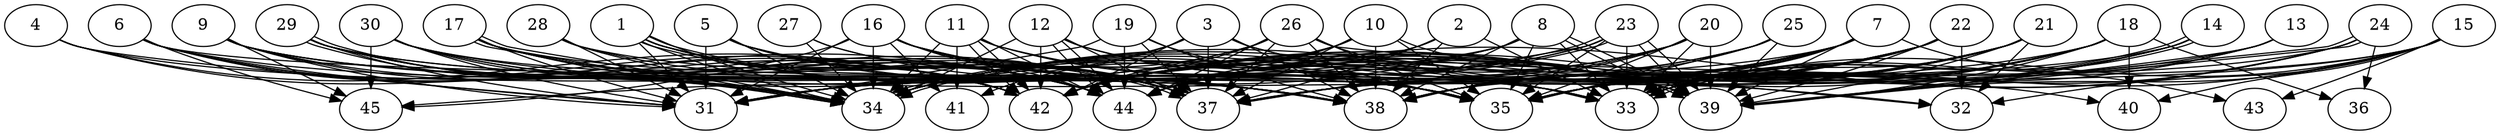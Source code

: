 // DAG automatically generated by daggen at Thu Oct  3 14:07:25 2019
// ./daggen --dot -n 45 --ccr 0.5 --fat 0.9 --regular 0.7 --density 0.9 --mindata 5242880 --maxdata 52428800 
digraph G {
  1 [size="94773248", alpha="0.09", expect_size="47386624"] 
  1 -> 31 [size ="47386624"]
  1 -> 34 [size ="47386624"]
  1 -> 34 [size ="47386624"]
  1 -> 37 [size ="47386624"]
  1 -> 37 [size ="47386624"]
  1 -> 38 [size ="47386624"]
  1 -> 39 [size ="47386624"]
  1 -> 42 [size ="47386624"]
  1 -> 44 [size ="47386624"]
  2 [size="103989248", alpha="0.01", expect_size="51994624"] 
  2 -> 33 [size ="51994624"]
  2 -> 37 [size ="51994624"]
  2 -> 38 [size ="51994624"]
  2 -> 42 [size ="51994624"]
  2 -> 44 [size ="51994624"]
  3 [size="70850560", alpha="0.15", expect_size="35425280"] 
  3 -> 31 [size ="35425280"]
  3 -> 35 [size ="35425280"]
  3 -> 37 [size ="35425280"]
  3 -> 38 [size ="35425280"]
  3 -> 39 [size ="35425280"]
  3 -> 41 [size ="35425280"]
  3 -> 42 [size ="35425280"]
  4 [size="90572800", alpha="0.05", expect_size="45286400"] 
  4 -> 31 [size ="45286400"]
  4 -> 34 [size ="45286400"]
  4 -> 38 [size ="45286400"]
  4 -> 42 [size ="45286400"]
  5 [size="94793728", alpha="0.00", expect_size="47396864"] 
  5 -> 31 [size ="47396864"]
  5 -> 34 [size ="47396864"]
  5 -> 37 [size ="47396864"]
  5 -> 38 [size ="47396864"]
  5 -> 39 [size ="47396864"]
  5 -> 42 [size ="47396864"]
  5 -> 44 [size ="47396864"]
  6 [size="62627840", alpha="0.05", expect_size="31313920"] 
  6 -> 31 [size ="31313920"]
  6 -> 34 [size ="31313920"]
  6 -> 35 [size ="31313920"]
  6 -> 40 [size ="31313920"]
  6 -> 42 [size ="31313920"]
  6 -> 44 [size ="31313920"]
  6 -> 45 [size ="31313920"]
  7 [size="16609280", alpha="0.01", expect_size="8304640"] 
  7 -> 31 [size ="8304640"]
  7 -> 33 [size ="8304640"]
  7 -> 34 [size ="8304640"]
  7 -> 35 [size ="8304640"]
  7 -> 37 [size ="8304640"]
  7 -> 38 [size ="8304640"]
  7 -> 39 [size ="8304640"]
  7 -> 42 [size ="8304640"]
  7 -> 43 [size ="8304640"]
  8 [size="22663168", alpha="0.14", expect_size="11331584"] 
  8 -> 31 [size ="11331584"]
  8 -> 33 [size ="11331584"]
  8 -> 34 [size ="11331584"]
  8 -> 35 [size ="11331584"]
  8 -> 38 [size ="11331584"]
  8 -> 39 [size ="11331584"]
  8 -> 39 [size ="11331584"]
  8 -> 45 [size ="11331584"]
  9 [size="72130560", alpha="0.00", expect_size="36065280"] 
  9 -> 31 [size ="36065280"]
  9 -> 33 [size ="36065280"]
  9 -> 34 [size ="36065280"]
  9 -> 35 [size ="36065280"]
  9 -> 38 [size ="36065280"]
  9 -> 42 [size ="36065280"]
  9 -> 45 [size ="36065280"]
  10 [size="89718784", alpha="0.11", expect_size="44859392"] 
  10 -> 34 [size ="44859392"]
  10 -> 35 [size ="44859392"]
  10 -> 37 [size ="44859392"]
  10 -> 38 [size ="44859392"]
  10 -> 39 [size ="44859392"]
  10 -> 42 [size ="44859392"]
  10 -> 44 [size ="44859392"]
  11 [size="94533632", alpha="0.16", expect_size="47266816"] 
  11 -> 34 [size ="47266816"]
  11 -> 35 [size ="47266816"]
  11 -> 39 [size ="47266816"]
  11 -> 41 [size ="47266816"]
  11 -> 42 [size ="47266816"]
  11 -> 42 [size ="47266816"]
  11 -> 44 [size ="47266816"]
  12 [size="44369920", alpha="0.20", expect_size="22184960"] 
  12 -> 33 [size ="22184960"]
  12 -> 34 [size ="22184960"]
  12 -> 35 [size ="22184960"]
  12 -> 37 [size ="22184960"]
  12 -> 42 [size ="22184960"]
  12 -> 44 [size ="22184960"]
  12 -> 44 [size ="22184960"]
  13 [size="49747968", alpha="0.04", expect_size="24873984"] 
  13 -> 31 [size ="24873984"]
  13 -> 33 [size ="24873984"]
  13 -> 35 [size ="24873984"]
  13 -> 39 [size ="24873984"]
  14 [size="27551744", alpha="0.13", expect_size="13775872"] 
  14 -> 33 [size ="13775872"]
  14 -> 33 [size ="13775872"]
  14 -> 35 [size ="13775872"]
  14 -> 37 [size ="13775872"]
  14 -> 38 [size ="13775872"]
  14 -> 39 [size ="13775872"]
  15 [size="53219328", alpha="0.10", expect_size="26609664"] 
  15 -> 32 [size ="26609664"]
  15 -> 33 [size ="26609664"]
  15 -> 35 [size ="26609664"]
  15 -> 37 [size ="26609664"]
  15 -> 38 [size ="26609664"]
  15 -> 39 [size ="26609664"]
  15 -> 40 [size ="26609664"]
  15 -> 43 [size ="26609664"]
  16 [size="55277568", alpha="0.03", expect_size="27638784"] 
  16 -> 31 [size ="27638784"]
  16 -> 33 [size ="27638784"]
  16 -> 34 [size ="27638784"]
  16 -> 35 [size ="27638784"]
  16 -> 37 [size ="27638784"]
  16 -> 38 [size ="27638784"]
  16 -> 39 [size ="27638784"]
  16 -> 41 [size ="27638784"]
  16 -> 44 [size ="27638784"]
  16 -> 45 [size ="27638784"]
  17 [size="80584704", alpha="0.19", expect_size="40292352"] 
  17 -> 31 [size ="40292352"]
  17 -> 34 [size ="40292352"]
  17 -> 34 [size ="40292352"]
  17 -> 35 [size ="40292352"]
  17 -> 37 [size ="40292352"]
  17 -> 38 [size ="40292352"]
  17 -> 42 [size ="40292352"]
  17 -> 44 [size ="40292352"]
  18 [size="84783104", alpha="0.02", expect_size="42391552"] 
  18 -> 31 [size ="42391552"]
  18 -> 35 [size ="42391552"]
  18 -> 36 [size ="42391552"]
  18 -> 37 [size ="42391552"]
  18 -> 38 [size ="42391552"]
  18 -> 39 [size ="42391552"]
  18 -> 40 [size ="42391552"]
  18 -> 42 [size ="42391552"]
  18 -> 44 [size ="42391552"]
  19 [size="58593280", alpha="0.04", expect_size="29296640"] 
  19 -> 31 [size ="29296640"]
  19 -> 35 [size ="29296640"]
  19 -> 37 [size ="29296640"]
  19 -> 38 [size ="29296640"]
  19 -> 44 [size ="29296640"]
  20 [size="60368896", alpha="0.16", expect_size="30184448"] 
  20 -> 33 [size ="30184448"]
  20 -> 34 [size ="30184448"]
  20 -> 35 [size ="30184448"]
  20 -> 37 [size ="30184448"]
  20 -> 38 [size ="30184448"]
  20 -> 39 [size ="30184448"]
  20 -> 42 [size ="30184448"]
  20 -> 44 [size ="30184448"]
  21 [size="19562496", alpha="0.07", expect_size="9781248"] 
  21 -> 32 [size ="9781248"]
  21 -> 33 [size ="9781248"]
  21 -> 34 [size ="9781248"]
  21 -> 35 [size ="9781248"]
  21 -> 37 [size ="9781248"]
  21 -> 38 [size ="9781248"]
  21 -> 39 [size ="9781248"]
  21 -> 42 [size ="9781248"]
  21 -> 44 [size ="9781248"]
  22 [size="93413376", alpha="0.17", expect_size="46706688"] 
  22 -> 32 [size ="46706688"]
  22 -> 33 [size ="46706688"]
  22 -> 34 [size ="46706688"]
  22 -> 35 [size ="46706688"]
  22 -> 37 [size ="46706688"]
  22 -> 38 [size ="46706688"]
  22 -> 39 [size ="46706688"]
  22 -> 42 [size ="46706688"]
  22 -> 44 [size ="46706688"]
  23 [size="91457536", alpha="0.20", expect_size="45728768"] 
  23 -> 33 [size ="45728768"]
  23 -> 34 [size ="45728768"]
  23 -> 34 [size ="45728768"]
  23 -> 35 [size ="45728768"]
  23 -> 37 [size ="45728768"]
  23 -> 39 [size ="45728768"]
  23 -> 39 [size ="45728768"]
  23 -> 42 [size ="45728768"]
  23 -> 44 [size ="45728768"]
  24 [size="14387200", alpha="0.20", expect_size="7193600"] 
  24 -> 34 [size ="7193600"]
  24 -> 35 [size ="7193600"]
  24 -> 36 [size ="7193600"]
  24 -> 38 [size ="7193600"]
  24 -> 39 [size ="7193600"]
  24 -> 39 [size ="7193600"]
  24 -> 44 [size ="7193600"]
  25 [size="76292096", alpha="0.18", expect_size="38146048"] 
  25 -> 34 [size ="38146048"]
  25 -> 35 [size ="38146048"]
  25 -> 38 [size ="38146048"]
  25 -> 39 [size ="38146048"]
  25 -> 44 [size ="38146048"]
  26 [size="28555264", alpha="0.07", expect_size="14277632"] 
  26 -> 31 [size ="14277632"]
  26 -> 32 [size ="14277632"]
  26 -> 33 [size ="14277632"]
  26 -> 34 [size ="14277632"]
  26 -> 35 [size ="14277632"]
  26 -> 37 [size ="14277632"]
  26 -> 38 [size ="14277632"]
  26 -> 42 [size ="14277632"]
  26 -> 44 [size ="14277632"]
  27 [size="41414656", alpha="0.17", expect_size="20707328"] 
  27 -> 34 [size ="20707328"]
  27 -> 37 [size ="20707328"]
  27 -> 38 [size ="20707328"]
  28 [size="34349056", alpha="0.10", expect_size="17174528"] 
  28 -> 31 [size ="17174528"]
  28 -> 33 [size ="17174528"]
  28 -> 34 [size ="17174528"]
  28 -> 37 [size ="17174528"]
  29 [size="43769856", alpha="0.16", expect_size="21884928"] 
  29 -> 31 [size ="21884928"]
  29 -> 34 [size ="21884928"]
  29 -> 34 [size ="21884928"]
  29 -> 35 [size ="21884928"]
  29 -> 37 [size ="21884928"]
  29 -> 38 [size ="21884928"]
  29 -> 42 [size ="21884928"]
  29 -> 44 [size ="21884928"]
  30 [size="60293120", alpha="0.19", expect_size="30146560"] 
  30 -> 31 [size ="30146560"]
  30 -> 32 [size ="30146560"]
  30 -> 34 [size ="30146560"]
  30 -> 35 [size ="30146560"]
  30 -> 37 [size ="30146560"]
  30 -> 44 [size ="30146560"]
  30 -> 45 [size ="30146560"]
  31 [size="41924608", alpha="0.19", expect_size="20962304"] 
  32 [size="72951808", alpha="0.07", expect_size="36475904"] 
  33 [size="58138624", alpha="0.03", expect_size="29069312"] 
  34 [size="57847808", alpha="0.02", expect_size="28923904"] 
  35 [size="57796608", alpha="0.11", expect_size="28898304"] 
  36 [size="47919104", alpha="0.09", expect_size="23959552"] 
  37 [size="80361472", alpha="0.02", expect_size="40180736"] 
  38 [size="66873344", alpha="0.11", expect_size="33436672"] 
  39 [size="19634176", alpha="0.10", expect_size="9817088"] 
  40 [size="94662656", alpha="0.20", expect_size="47331328"] 
  41 [size="88076288", alpha="0.11", expect_size="44038144"] 
  42 [size="83922944", alpha="0.00", expect_size="41961472"] 
  43 [size="21716992", alpha="0.06", expect_size="10858496"] 
  44 [size="35092480", alpha="0.13", expect_size="17546240"] 
  45 [size="46745600", alpha="0.14", expect_size="23372800"] 
}
